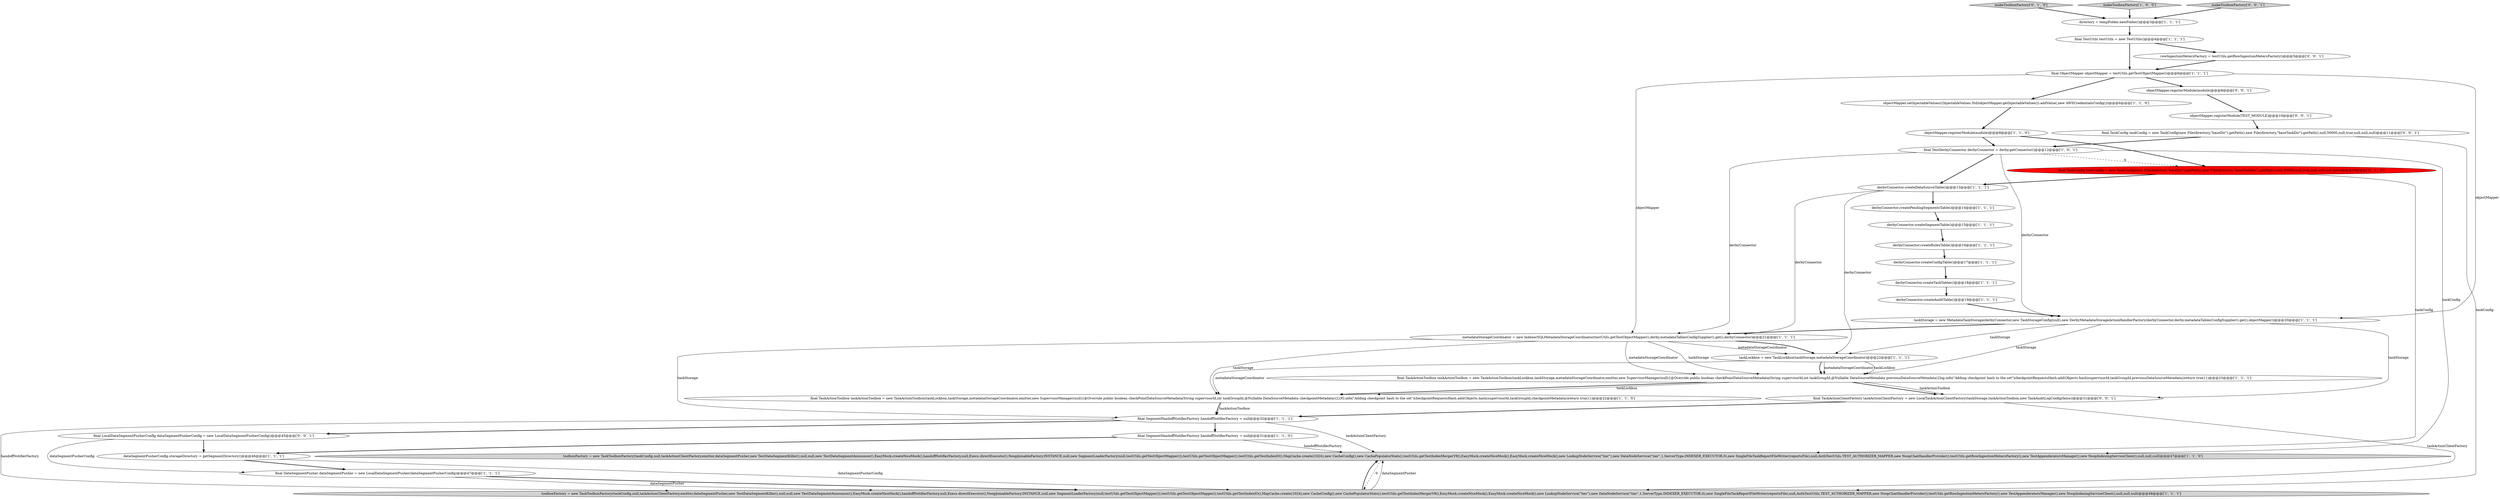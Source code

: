 digraph {
13 [style = filled, label = "objectMapper.setInjectableValues(((InjectableValues.Std)objectMapper.getInjectableValues()).addValue(,new AWSCredentialsConfig()))@@@6@@@['1', '1', '0']", fillcolor = white, shape = ellipse image = "AAA0AAABBB1BBB"];
6 [style = filled, label = "toolboxFactory = new TaskToolboxFactory(taskConfig,null,taskActionClientFactory,emitter,dataSegmentPusher,new TestDataSegmentKiller(),null,null,new TestDataSegmentAnnouncer(),EasyMock.createNiceMock(),handoffNotifierFactory,null,Execs.directExecutor(),NoopJoinableFactory.INSTANCE,null,new SegmentLoaderFactory(null,testUtils.getTestObjectMapper()),testUtils.getTestObjectMapper(),testUtils.getTestIndexIO(),MapCache.create(1024),new CacheConfig(),new CachePopulatorStats(),testUtils.getTestIndexMergerV9(),EasyMock.createNiceMock(),EasyMock.createNiceMock(),new LookupNodeService(\"tier\"),new DataNodeService(\"tier\",1,ServerType.INDEXER_EXECUTOR,0),new SingleFileTaskReportFileWriter(reportsFile),null,AuthTestUtils.TEST_AUTHORIZER_MAPPER,new NoopChatHandlerProvider(),testUtils.getRowIngestionMetersFactory(),new TestAppenderatorsManager(),new NoopIndexingServiceClient(),null,null,null)@@@47@@@['1', '1', '0']", fillcolor = lightgray, shape = ellipse image = "AAA0AAABBB1BBB"];
11 [style = filled, label = "metadataStorageCoordinator = new IndexerSQLMetadataStorageCoordinator(testUtils.getTestObjectMapper(),derby.metadataTablesConfigSupplier().get(),derbyConnector)@@@21@@@['1', '1', '1']", fillcolor = white, shape = ellipse image = "AAA0AAABBB1BBB"];
15 [style = filled, label = "final SegmentHandoffNotifierFactory handoffNotifierFactory = null@@@32@@@['1', '1', '1']", fillcolor = white, shape = ellipse image = "AAA0AAABBB1BBB"];
7 [style = filled, label = "final SegmentHandoffNotifierFactory handoffNotifierFactory = null@@@31@@@['1', '1', '0']", fillcolor = white, shape = ellipse image = "AAA0AAABBB1BBB"];
4 [style = filled, label = "derbyConnector.createRulesTable()@@@16@@@['1', '1', '1']", fillcolor = white, shape = ellipse image = "AAA0AAABBB1BBB"];
3 [style = filled, label = "final ObjectMapper objectMapper = testUtils.getTestObjectMapper()@@@6@@@['1', '1', '1']", fillcolor = white, shape = ellipse image = "AAA0AAABBB1BBB"];
24 [style = filled, label = "derbyConnector.createConfigTable()@@@17@@@['1', '1', '1']", fillcolor = white, shape = ellipse image = "AAA0AAABBB1BBB"];
25 [style = filled, label = "makeToolboxFactory['0', '1', '0']", fillcolor = lightgray, shape = diamond image = "AAA0AAABBB2BBB"];
30 [style = filled, label = "objectMapper.registerModule(TEST_MODULE)@@@10@@@['0', '0', '1']", fillcolor = white, shape = ellipse image = "AAA0AAABBB3BBB"];
14 [style = filled, label = "derbyConnector.createPendingSegmentsTable()@@@14@@@['1', '1', '1']", fillcolor = white, shape = ellipse image = "AAA0AAABBB1BBB"];
2 [style = filled, label = "final TestUtils testUtils = new TestUtils()@@@4@@@['1', '1', '1']", fillcolor = white, shape = ellipse image = "AAA0AAABBB1BBB"];
33 [style = filled, label = "rowIngestionMetersFactory = testUtils.getRowIngestionMetersFactory()@@@5@@@['0', '0', '1']", fillcolor = white, shape = ellipse image = "AAA0AAABBB3BBB"];
5 [style = filled, label = "taskLockbox = new TaskLockbox(taskStorage,metadataStorageCoordinator)@@@22@@@['1', '1', '1']", fillcolor = white, shape = ellipse image = "AAA0AAABBB1BBB"];
17 [style = filled, label = "makeToolboxFactory['1', '0', '0']", fillcolor = lightgray, shape = diamond image = "AAA0AAABBB1BBB"];
32 [style = filled, label = "final TaskActionClientFactory taskActionClientFactory = new LocalTaskActionClientFactory(taskStorage,taskActionToolbox,new TaskAuditLogConfig(false))@@@31@@@['0', '0', '1']", fillcolor = white, shape = ellipse image = "AAA0AAABBB3BBB"];
22 [style = filled, label = "toolboxFactory = new TaskToolboxFactory(taskConfig,null,taskActionClientFactory,emitter,dataSegmentPusher,new TestDataSegmentKiller(),null,null,new TestDataSegmentAnnouncer(),EasyMock.createNiceMock(),handoffNotifierFactory,null,Execs.directExecutor(),NoopJoinableFactory.INSTANCE,null,new SegmentLoaderFactory(null,testUtils.getTestObjectMapper()),testUtils.getTestObjectMapper(),testUtils.getTestIndexIO(),MapCache.create(1024),new CacheConfig(),new CachePopulatorStats(),testUtils.getTestIndexMergerV9(),EasyMock.createNiceMock(),EasyMock.createNiceMock(),new LookupNodeService(\"tier\"),new DataNodeService(\"tier\",1,ServerType.INDEXER_EXECUTOR,0),new SingleFileTaskReportFileWriter(reportsFile),null,AuthTestUtils.TEST_AUTHORIZER_MAPPER,new NoopChatHandlerProvider(),testUtils.getRowIngestionMetersFactory(),new TestAppenderatorsManager(),new NoopIndexingServiceClient(),null,null,null)@@@48@@@['1', '1', '1']", fillcolor = lightgray, shape = ellipse image = "AAA0AAABBB1BBB"];
23 [style = filled, label = "taskStorage = new MetadataTaskStorage(derbyConnector,new TaskStorageConfig(null),new DerbyMetadataStorageActionHandlerFactory(derbyConnector,derby.metadataTablesConfigSupplier().get(),objectMapper))@@@20@@@['1', '1', '1']", fillcolor = white, shape = ellipse image = "AAA0AAABBB1BBB"];
31 [style = filled, label = "objectMapper.registerModule(module)@@@8@@@['0', '0', '1']", fillcolor = white, shape = ellipse image = "AAA0AAABBB3BBB"];
26 [style = filled, label = "final TaskConfig taskConfig = new TaskConfig(new File(directory,\"baseDir\").getPath(),new File(directory,\"baseTaskDir\").getPath(),null,50000,null,true,null,null,null,false)@@@10@@@['0', '1', '0']", fillcolor = red, shape = ellipse image = "AAA1AAABBB2BBB"];
29 [style = filled, label = "makeToolboxFactory['0', '0', '1']", fillcolor = lightgray, shape = diamond image = "AAA0AAABBB3BBB"];
18 [style = filled, label = "directory = tempFolder.newFolder()@@@3@@@['1', '1', '1']", fillcolor = white, shape = ellipse image = "AAA0AAABBB1BBB"];
10 [style = filled, label = "final TaskActionToolbox taskActionToolbox = new TaskActionToolbox(taskLockbox,taskStorage,metadataStorageCoordinator,emitter,new SupervisorManager(null){@Override public boolean checkPointDataSourceMetadata(String supervisorId,int taskGroupId,@Nullable DataSourceMetadata checkpointMetadata){LOG.info(\"Adding checkpoint hash to the set\")checkpointRequestsHash.add(Objects.hash(supervisorId,taskGroupId,checkpointMetadata))return true}})@@@22@@@['1', '1', '0']", fillcolor = white, shape = ellipse image = "AAA0AAABBB1BBB"];
8 [style = filled, label = "final TaskActionToolbox taskActionToolbox = new TaskActionToolbox(taskLockbox,taskStorage,metadataStorageCoordinator,emitter,new SupervisorManager(null){@Override public boolean checkPointDataSourceMetadata(String supervisorId,int taskGroupId,@Nullable DataSourceMetadata previousDataSourceMetadata){log.info(\"Adding checkpoint hash to the set\")checkpointRequestsHash.add(Objects.hash(supervisorId,taskGroupId,previousDataSourceMetadata))return true}})@@@23@@@['1', '1', '1']", fillcolor = white, shape = ellipse image = "AAA0AAABBB1BBB"];
20 [style = filled, label = "final TestDerbyConnector derbyConnector = derby.getConnector()@@@12@@@['1', '0', '1']", fillcolor = white, shape = ellipse image = "AAA0AAABBB1BBB"];
0 [style = filled, label = "derbyConnector.createSegmentTable()@@@15@@@['1', '1', '1']", fillcolor = white, shape = ellipse image = "AAA0AAABBB1BBB"];
28 [style = filled, label = "final LocalDataSegmentPusherConfig dataSegmentPusherConfig = new LocalDataSegmentPusherConfig()@@@45@@@['0', '0', '1']", fillcolor = white, shape = ellipse image = "AAA0AAABBB3BBB"];
21 [style = filled, label = "dataSegmentPusherConfig.storageDirectory = getSegmentDirectory()@@@46@@@['1', '1', '1']", fillcolor = white, shape = ellipse image = "AAA0AAABBB1BBB"];
12 [style = filled, label = "derbyConnector.createAuditTable()@@@19@@@['1', '1', '1']", fillcolor = white, shape = ellipse image = "AAA0AAABBB1BBB"];
1 [style = filled, label = "derbyConnector.createTaskTables()@@@18@@@['1', '1', '1']", fillcolor = white, shape = ellipse image = "AAA0AAABBB1BBB"];
16 [style = filled, label = "final DataSegmentPusher dataSegmentPusher = new LocalDataSegmentPusher(dataSegmentPusherConfig)@@@47@@@['1', '1', '1']", fillcolor = white, shape = ellipse image = "AAA0AAABBB1BBB"];
19 [style = filled, label = "objectMapper.registerModule(module)@@@8@@@['1', '1', '0']", fillcolor = white, shape = ellipse image = "AAA0AAABBB1BBB"];
9 [style = filled, label = "derbyConnector.createDataSourceTable()@@@13@@@['1', '1', '1']", fillcolor = white, shape = ellipse image = "AAA0AAABBB1BBB"];
27 [style = filled, label = "final TaskConfig taskConfig = new TaskConfig(new File(directory,\"baseDir\").getPath(),new File(directory,\"baseTaskDir\").getPath(),null,50000,null,true,null,null,null)@@@11@@@['0', '0', '1']", fillcolor = white, shape = ellipse image = "AAA0AAABBB3BBB"];
5->8 [style = bold, label=""];
8->10 [style = bold, label=""];
5->8 [style = solid, label="metadataStorageCoordinator"];
20->6 [style = solid, label="taskConfig"];
4->24 [style = bold, label=""];
10->15 [style = bold, label=""];
33->3 [style = bold, label=""];
15->7 [style = bold, label=""];
8->32 [style = bold, label=""];
7->6 [style = solid, label="handoffNotifierFactory"];
26->6 [style = solid, label="taskConfig"];
20->9 [style = bold, label=""];
3->31 [style = bold, label=""];
22->6 [style = solid, label="dataSegmentPusher"];
19->20 [style = bold, label=""];
2->3 [style = bold, label=""];
30->27 [style = bold, label=""];
11->8 [style = solid, label="taskStorage"];
25->18 [style = bold, label=""];
10->15 [style = solid, label="taskActionToolbox"];
8->10 [style = solid, label="taskLockbox"];
26->9 [style = bold, label=""];
23->32 [style = solid, label="taskStorage"];
20->23 [style = solid, label="derbyConnector"];
11->10 [style = solid, label="taskStorage"];
15->6 [style = solid, label="taskActionClientFactory"];
18->2 [style = bold, label=""];
16->22 [style = bold, label=""];
28->16 [style = solid, label="dataSegmentPusherConfig"];
16->22 [style = solid, label="dataSegmentPusher"];
6->22 [style = dashed, label="0"];
29->18 [style = bold, label=""];
3->11 [style = solid, label="objectMapper"];
11->5 [style = solid, label="metadataStorageCoordinator"];
11->5 [style = bold, label=""];
13->19 [style = bold, label=""];
28->21 [style = bold, label=""];
5->10 [style = solid, label="metadataStorageCoordinator"];
14->0 [style = bold, label=""];
20->11 [style = solid, label="derbyConnector"];
15->28 [style = bold, label=""];
8->32 [style = solid, label="taskActionToolbox"];
0->4 [style = bold, label=""];
11->15 [style = solid, label="taskStorage"];
11->8 [style = solid, label="metadataStorageCoordinator"];
19->26 [style = bold, label=""];
3->23 [style = solid, label="objectMapper"];
5->8 [style = solid, label="taskLockbox"];
23->5 [style = solid, label="taskStorage"];
31->30 [style = bold, label=""];
9->5 [style = solid, label="derbyConnector"];
32->15 [style = bold, label=""];
1->12 [style = bold, label=""];
9->14 [style = bold, label=""];
3->13 [style = bold, label=""];
7->21 [style = bold, label=""];
21->16 [style = bold, label=""];
2->33 [style = bold, label=""];
27->22 [style = solid, label="taskConfig"];
23->8 [style = solid, label="taskStorage"];
32->22 [style = solid, label="taskActionClientFactory"];
12->23 [style = bold, label=""];
15->22 [style = solid, label="handoffNotifierFactory"];
24->1 [style = bold, label=""];
23->11 [style = bold, label=""];
27->20 [style = bold, label=""];
9->11 [style = solid, label="derbyConnector"];
17->18 [style = bold, label=""];
21->22 [style = solid, label="dataSegmentPusherConfig"];
22->6 [style = bold, label=""];
20->26 [style = dashed, label="0"];
}
